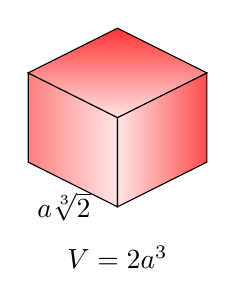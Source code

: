 \begin{tikzpicture}[scale=0.3*1.26]
\begin{scope}[every node/.append style={yslant=-0.5},yslant=-0.5]
  \shade[right color=red!10, left color=red!50] (0,0) rectangle +(3,3);
  \draw(0,0) rectangle +(3,3);
\end{scope}
\begin{scope}[every node/.append style={yslant=0.5},yslant=0.5]
  \shade[right color=red!70,left color=red!10] (3,-3) rectangle +(3,3);
  \draw  (3,-3) rectangle +(3,3);
%  \draw (3,-3) grid (6,0);
\end{scope}
\begin{scope}[every node/.append style={
    yslant=0.5,xslant=-1},yslant=0.5,xslant=-1
  ]
  \shade[bottom color=red!10, top color=red!80] (6,3) rectangle +(-3,-3);
  \draw(6,3) rectangle +(-3,-3);
\end{scope}

 \node at (1.2,-1.5) {$a\sqrt[3] 2$}; 
 \node at (3,-2.5) [below] {$V=2a^3$}; 
\end{tikzpicture}
